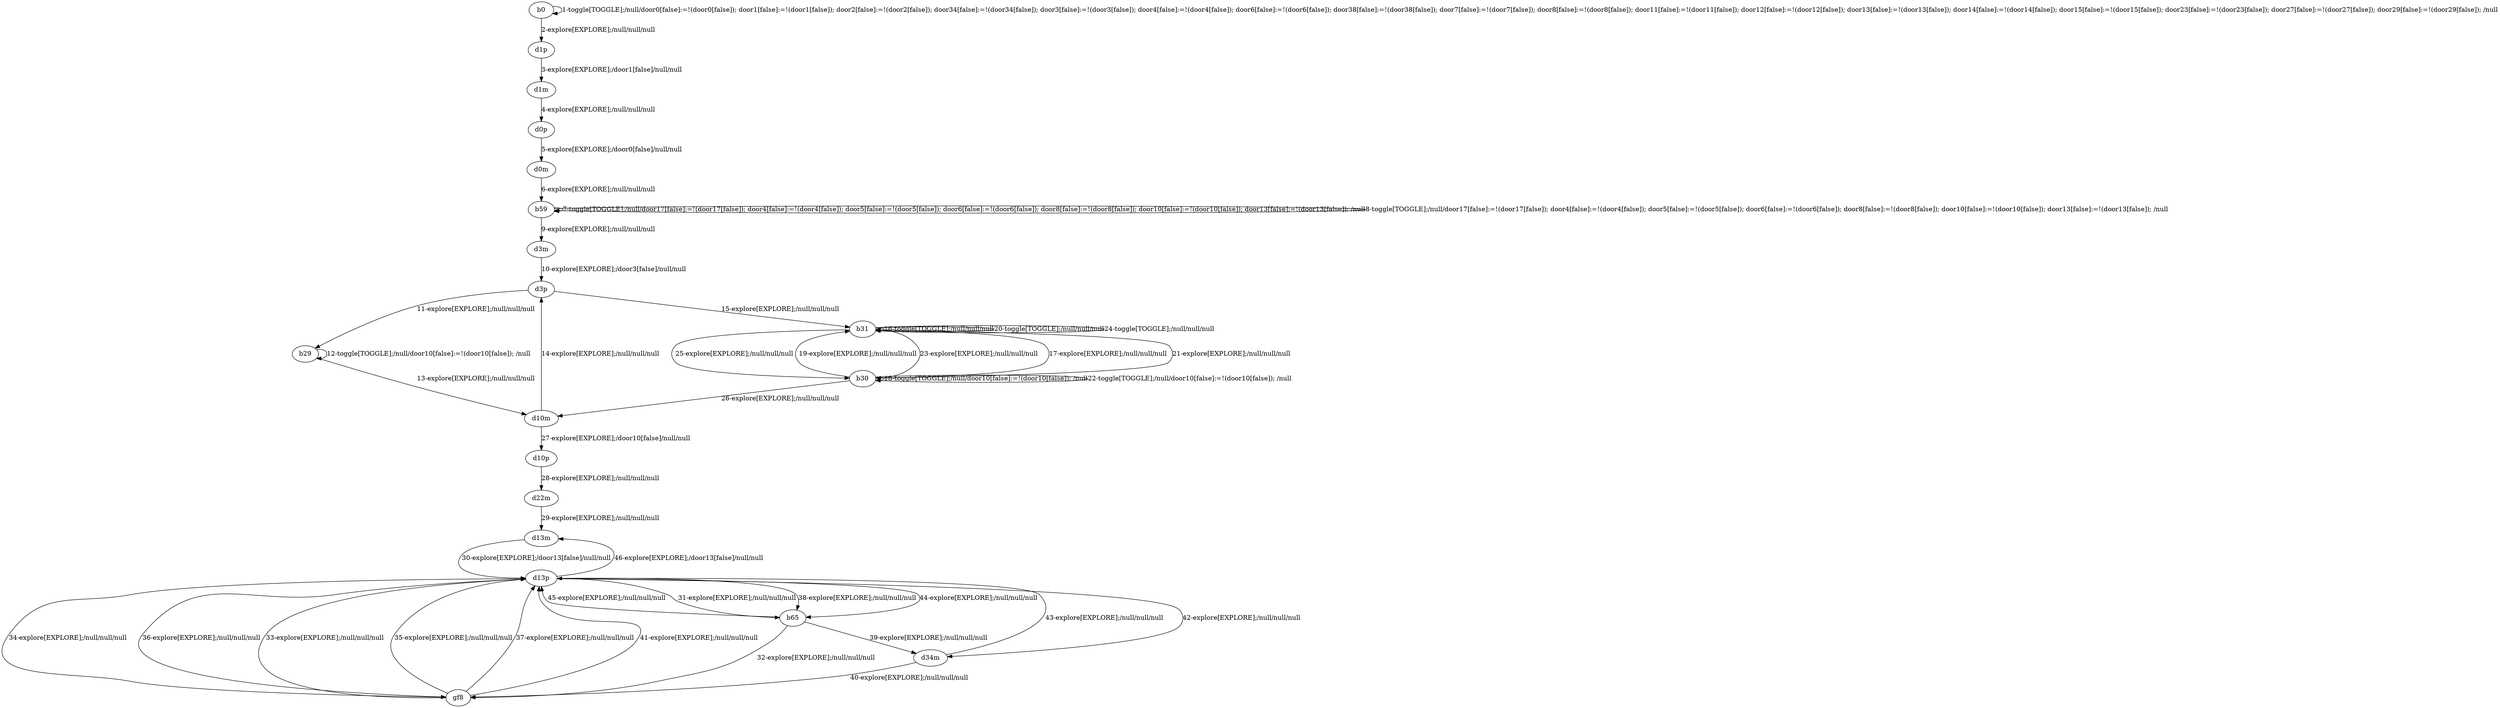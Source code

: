 # Total number of goals covered by this test: 1
# d13p --> d13m

digraph g {
"b0" -> "b0" [label = "1-toggle[TOGGLE];/null/door0[false]:=!(door0[false]); door1[false]:=!(door1[false]); door2[false]:=!(door2[false]); door34[false]:=!(door34[false]); door3[false]:=!(door3[false]); door4[false]:=!(door4[false]); door6[false]:=!(door6[false]); door38[false]:=!(door38[false]); door7[false]:=!(door7[false]); door8[false]:=!(door8[false]); door11[false]:=!(door11[false]); door12[false]:=!(door12[false]); door13[false]:=!(door13[false]); door14[false]:=!(door14[false]); door15[false]:=!(door15[false]); door23[false]:=!(door23[false]); door27[false]:=!(door27[false]); door29[false]:=!(door29[false]); /null"];
"b0" -> "d1p" [label = "2-explore[EXPLORE];/null/null/null"];
"d1p" -> "d1m" [label = "3-explore[EXPLORE];/door1[false]/null/null"];
"d1m" -> "d0p" [label = "4-explore[EXPLORE];/null/null/null"];
"d0p" -> "d0m" [label = "5-explore[EXPLORE];/door0[false]/null/null"];
"d0m" -> "b59" [label = "6-explore[EXPLORE];/null/null/null"];
"b59" -> "b59" [label = "7-toggle[TOGGLE];/null/door17[false]:=!(door17[false]); door4[false]:=!(door4[false]); door5[false]:=!(door5[false]); door6[false]:=!(door6[false]); door8[false]:=!(door8[false]); door10[false]:=!(door10[false]); door13[false]:=!(door13[false]); /null"];
"b59" -> "b59" [label = "8-toggle[TOGGLE];/null/door17[false]:=!(door17[false]); door4[false]:=!(door4[false]); door5[false]:=!(door5[false]); door6[false]:=!(door6[false]); door8[false]:=!(door8[false]); door10[false]:=!(door10[false]); door13[false]:=!(door13[false]); /null"];
"b59" -> "d3m" [label = "9-explore[EXPLORE];/null/null/null"];
"d3m" -> "d3p" [label = "10-explore[EXPLORE];/door3[false]/null/null"];
"d3p" -> "b29" [label = "11-explore[EXPLORE];/null/null/null"];
"b29" -> "b29" [label = "12-toggle[TOGGLE];/null/door10[false]:=!(door10[false]); /null"];
"b29" -> "d10m" [label = "13-explore[EXPLORE];/null/null/null"];
"d10m" -> "d3p" [label = "14-explore[EXPLORE];/null/null/null"];
"d3p" -> "b31" [label = "15-explore[EXPLORE];/null/null/null"];
"b31" -> "b31" [label = "16-toggle[TOGGLE];/null/null/null"];
"b31" -> "b30" [label = "17-explore[EXPLORE];/null/null/null"];
"b30" -> "b30" [label = "18-toggle[TOGGLE];/null/door10[false]:=!(door10[false]); /null"];
"b30" -> "b31" [label = "19-explore[EXPLORE];/null/null/null"];
"b31" -> "b31" [label = "20-toggle[TOGGLE];/null/null/null"];
"b31" -> "b30" [label = "21-explore[EXPLORE];/null/null/null"];
"b30" -> "b30" [label = "22-toggle[TOGGLE];/null/door10[false]:=!(door10[false]); /null"];
"b30" -> "b31" [label = "23-explore[EXPLORE];/null/null/null"];
"b31" -> "b31" [label = "24-toggle[TOGGLE];/null/null/null"];
"b31" -> "b30" [label = "25-explore[EXPLORE];/null/null/null"];
"b30" -> "d10m" [label = "26-explore[EXPLORE];/null/null/null"];
"d10m" -> "d10p" [label = "27-explore[EXPLORE];/door10[false]/null/null"];
"d10p" -> "d22m" [label = "28-explore[EXPLORE];/null/null/null"];
"d22m" -> "d13m" [label = "29-explore[EXPLORE];/null/null/null"];
"d13m" -> "d13p" [label = "30-explore[EXPLORE];/door13[false]/null/null"];
"d13p" -> "b65" [label = "31-explore[EXPLORE];/null/null/null"];
"b65" -> "gf8" [label = "32-explore[EXPLORE];/null/null/null"];
"gf8" -> "d13p" [label = "33-explore[EXPLORE];/null/null/null"];
"d13p" -> "gf8" [label = "34-explore[EXPLORE];/null/null/null"];
"gf8" -> "d13p" [label = "35-explore[EXPLORE];/null/null/null"];
"d13p" -> "gf8" [label = "36-explore[EXPLORE];/null/null/null"];
"gf8" -> "d13p" [label = "37-explore[EXPLORE];/null/null/null"];
"d13p" -> "b65" [label = "38-explore[EXPLORE];/null/null/null"];
"b65" -> "d34m" [label = "39-explore[EXPLORE];/null/null/null"];
"d34m" -> "gf8" [label = "40-explore[EXPLORE];/null/null/null"];
"gf8" -> "d13p" [label = "41-explore[EXPLORE];/null/null/null"];
"d13p" -> "d34m" [label = "42-explore[EXPLORE];/null/null/null"];
"d34m" -> "d13p" [label = "43-explore[EXPLORE];/null/null/null"];
"d13p" -> "b65" [label = "44-explore[EXPLORE];/null/null/null"];
"b65" -> "d13p" [label = "45-explore[EXPLORE];/null/null/null"];
"d13p" -> "d13m" [label = "46-explore[EXPLORE];/door13[false]/null/null"];
}